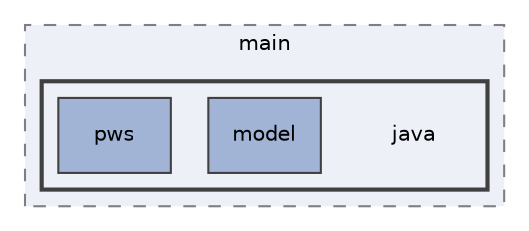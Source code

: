 digraph "src/main/java"
{
 // LATEX_PDF_SIZE
  edge [fontname="Helvetica",fontsize="10",labelfontname="Helvetica",labelfontsize="10"];
  node [fontname="Helvetica",fontsize="10",shape=record];
  compound=true
  subgraph clusterdir_5eb159725f84c66aafd839904a4acdd0 {
    graph [ bgcolor="#edf0f7", pencolor="grey50", style="filled,dashed,", label="main", fontname="Helvetica", fontsize="10", URL="dir_5eb159725f84c66aafd839904a4acdd0.html"]
  subgraph clusterdir_fd3f6763802dee1ad875f6c80eac0bda {
    graph [ bgcolor="#edf0f7", pencolor="grey25", style="filled,bold,", label="", fontname="Helvetica", fontsize="10", URL="dir_fd3f6763802dee1ad875f6c80eac0bda.html"]
    dir_fd3f6763802dee1ad875f6c80eac0bda [shape=plaintext, label="java"];
  dir_db9b49385c2f2a6a62f75ae1753957ce [shape=box, label="model", style="filled,", fillcolor="#a2b4d6", color="grey25", URL="dir_db9b49385c2f2a6a62f75ae1753957ce.html"];
  dir_21f68ccf0a29806eb94af89d3dbd807d [shape=box, label="pws", style="filled,", fillcolor="#a2b4d6", color="grey25", URL="dir_21f68ccf0a29806eb94af89d3dbd807d.html"];
  }
  }
}
